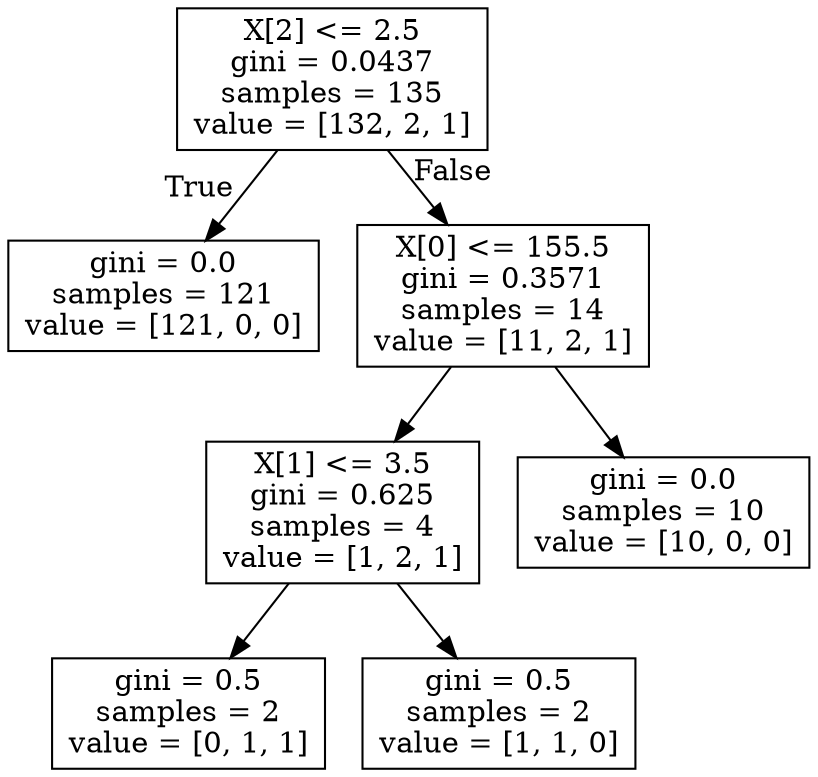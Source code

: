 digraph Tree {
node [shape=box] ;
0 [label="X[2] <= 2.5\ngini = 0.0437\nsamples = 135\nvalue = [132, 2, 1]"] ;
1 [label="gini = 0.0\nsamples = 121\nvalue = [121, 0, 0]"] ;
0 -> 1 [labeldistance=2.5, labelangle=45, headlabel="True"] ;
2 [label="X[0] <= 155.5\ngini = 0.3571\nsamples = 14\nvalue = [11, 2, 1]"] ;
0 -> 2 [labeldistance=2.5, labelangle=-45, headlabel="False"] ;
3 [label="X[1] <= 3.5\ngini = 0.625\nsamples = 4\nvalue = [1, 2, 1]"] ;
2 -> 3 ;
4 [label="gini = 0.5\nsamples = 2\nvalue = [0, 1, 1]"] ;
3 -> 4 ;
5 [label="gini = 0.5\nsamples = 2\nvalue = [1, 1, 0]"] ;
3 -> 5 ;
6 [label="gini = 0.0\nsamples = 10\nvalue = [10, 0, 0]"] ;
2 -> 6 ;
}